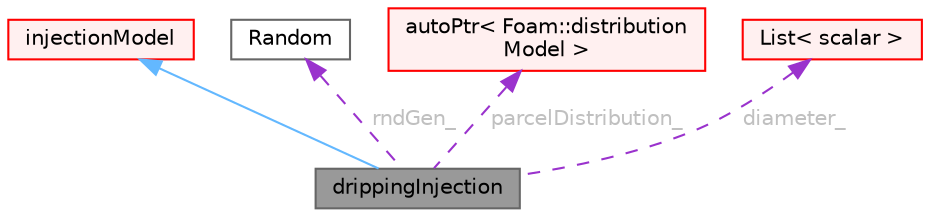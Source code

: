 digraph "drippingInjection"
{
 // LATEX_PDF_SIZE
  bgcolor="transparent";
  edge [fontname=Helvetica,fontsize=10,labelfontname=Helvetica,labelfontsize=10];
  node [fontname=Helvetica,fontsize=10,shape=box,height=0.2,width=0.4];
  Node1 [id="Node000001",label="drippingInjection",height=0.2,width=0.4,color="gray40", fillcolor="grey60", style="filled", fontcolor="black",tooltip="Film dripping mass transfer model."];
  Node2 -> Node1 [id="edge1_Node000001_Node000002",dir="back",color="steelblue1",style="solid",tooltip=" "];
  Node2 [id="Node000002",label="injectionModel",height=0.2,width=0.4,color="red", fillcolor="#FFF0F0", style="filled",URL="$classFoam_1_1regionModels_1_1surfaceFilmModels_1_1injectionModel.html",tooltip="Base class for film injection models, handling mass transfer from the film."];
  Node91 -> Node1 [id="edge2_Node000001_Node000091",dir="back",color="darkorchid3",style="dashed",tooltip=" ",label=" rndGen_",fontcolor="grey" ];
  Node91 [id="Node000091",label="Random",height=0.2,width=0.4,color="gray40", fillcolor="white", style="filled",URL="$classFoam_1_1Random.html",tooltip="Random number generator."];
  Node92 -> Node1 [id="edge3_Node000001_Node000092",dir="back",color="darkorchid3",style="dashed",tooltip=" ",label=" parcelDistribution_",fontcolor="grey" ];
  Node92 [id="Node000092",label="autoPtr\< Foam::distribution\lModel \>",height=0.2,width=0.4,color="red", fillcolor="#FFF0F0", style="filled",URL="$classFoam_1_1autoPtr.html",tooltip=" "];
  Node93 -> Node1 [id="edge4_Node000001_Node000093",dir="back",color="darkorchid3",style="dashed",tooltip=" ",label=" diameter_",fontcolor="grey" ];
  Node93 [id="Node000093",label="List\< scalar \>",height=0.2,width=0.4,color="red", fillcolor="#FFF0F0", style="filled",URL="$classFoam_1_1List.html",tooltip=" "];
}
